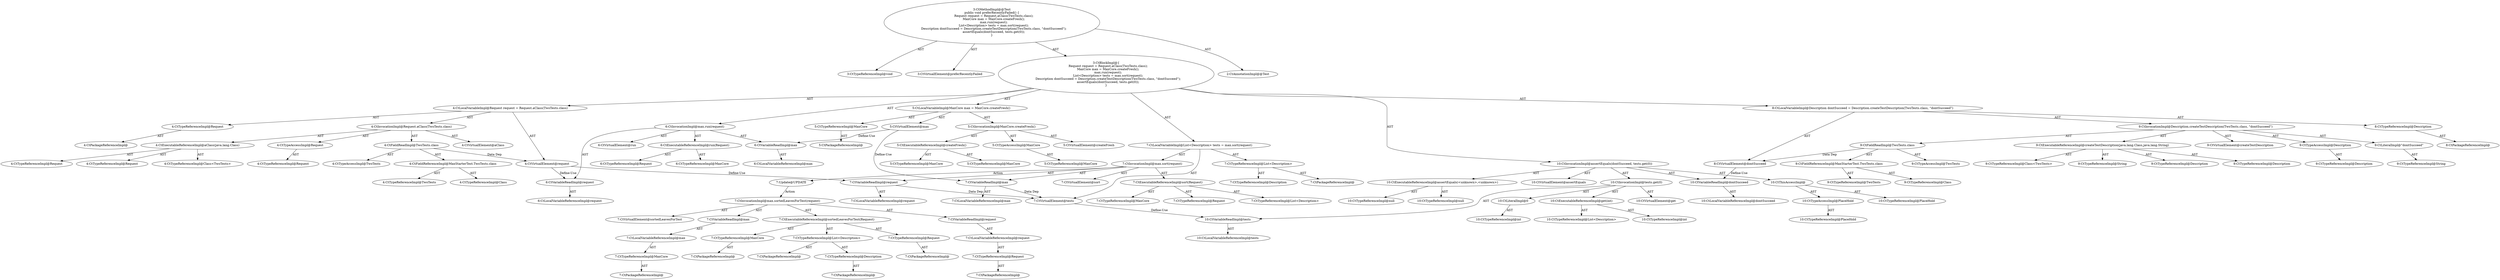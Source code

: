digraph "preferRecentlyFailed#?" {
0 [label="3:CtTypeReferenceImpl@void" shape=ellipse]
1 [label="3:CtVirtualElement@preferRecentlyFailed" shape=ellipse]
2 [label="4:CtTypeReferenceImpl@Request" shape=ellipse]
3 [label="4:CtPackageReferenceImpl@" shape=ellipse]
4 [label="4:CtExecutableReferenceImpl@aClass(java.lang.Class)" shape=ellipse]
5 [label="4:CtTypeReferenceImpl@Request" shape=ellipse]
6 [label="4:CtTypeReferenceImpl@Request" shape=ellipse]
7 [label="4:CtTypeReferenceImpl@Class<TwoTests>" shape=ellipse]
8 [label="4:CtVirtualElement@aClass" shape=ellipse]
9 [label="4:CtTypeAccessImpl@Request" shape=ellipse]
10 [label="4:CtTypeReferenceImpl@Request" shape=ellipse]
11 [label="4:CtFieldReferenceImpl@MaxStarterTest.TwoTests.class" shape=ellipse]
12 [label="4:CtTypeReferenceImpl@TwoTests" shape=ellipse]
13 [label="4:CtTypeReferenceImpl@Class" shape=ellipse]
14 [label="4:CtFieldReadImpl@TwoTests.class" shape=ellipse]
15 [label="4:CtTypeAccessImpl@TwoTests" shape=ellipse]
16 [label="4:CtInvocationImpl@Request.aClass(TwoTests.class)" shape=ellipse]
17 [label="4:CtVirtualElement@request" shape=ellipse]
18 [label="4:CtLocalVariableImpl@Request request = Request.aClass(TwoTests.class)" shape=ellipse]
19 [label="5:CtTypeReferenceImpl@MaxCore" shape=ellipse]
20 [label="5:CtPackageReferenceImpl@" shape=ellipse]
21 [label="5:CtExecutableReferenceImpl@createFresh()" shape=ellipse]
22 [label="5:CtTypeReferenceImpl@MaxCore" shape=ellipse]
23 [label="5:CtTypeReferenceImpl@MaxCore" shape=ellipse]
24 [label="5:CtVirtualElement@createFresh" shape=ellipse]
25 [label="5:CtTypeAccessImpl@MaxCore" shape=ellipse]
26 [label="5:CtTypeReferenceImpl@MaxCore" shape=ellipse]
27 [label="5:CtInvocationImpl@MaxCore.createFresh()" shape=ellipse]
28 [label="5:CtVirtualElement@max" shape=ellipse]
29 [label="5:CtLocalVariableImpl@MaxCore max = MaxCore.createFresh()" shape=ellipse]
30 [label="6:CtExecutableReferenceImpl@run(Request)" shape=ellipse]
31 [label="6:CtTypeReferenceImpl@MaxCore" shape=ellipse]
32 [label="6:CtTypeReferenceImpl@Request" shape=ellipse]
33 [label="6:CtVirtualElement@run" shape=ellipse]
34 [label="6:CtVariableReadImpl@max" shape=ellipse]
35 [label="6:CtLocalVariableReferenceImpl@max" shape=ellipse]
36 [label="6:CtVariableReadImpl@request" shape=ellipse]
37 [label="6:CtLocalVariableReferenceImpl@request" shape=ellipse]
38 [label="6:CtInvocationImpl@max.run(request)" shape=ellipse]
39 [label="7:CtTypeReferenceImpl@List<Description>" shape=ellipse]
40 [label="7:CtPackageReferenceImpl@" shape=ellipse]
41 [label="7:CtTypeReferenceImpl@Description" shape=ellipse]
42 [label="7:CtExecutableReferenceImpl@sort(Request)" shape=ellipse]
43 [label="7:CtTypeReferenceImpl@MaxCore" shape=ellipse]
44 [label="7:CtTypeReferenceImpl@List<Description>" shape=ellipse]
45 [label="7:CtTypeReferenceImpl@Request" shape=ellipse]
46 [label="7:CtVirtualElement@sort" shape=ellipse]
47 [label="7:CtVariableReadImpl@max" shape=ellipse]
48 [label="7:CtLocalVariableReferenceImpl@max" shape=ellipse]
49 [label="7:CtVariableReadImpl@request" shape=ellipse]
50 [label="7:CtLocalVariableReferenceImpl@request" shape=ellipse]
51 [label="7:CtInvocationImpl@max.sort(request)" shape=ellipse]
52 [label="7:CtVirtualElement@tests" shape=ellipse]
53 [label="7:CtLocalVariableImpl@List<Description> tests = max.sort(request)" shape=ellipse]
54 [label="8:CtTypeReferenceImpl@Description" shape=ellipse]
55 [label="8:CtPackageReferenceImpl@" shape=ellipse]
56 [label="9:CtExecutableReferenceImpl@createTestDescription(java.lang.Class,java.lang.String)" shape=ellipse]
57 [label="9:CtTypeReferenceImpl@Description" shape=ellipse]
58 [label="9:CtTypeReferenceImpl@Description" shape=ellipse]
59 [label="9:CtTypeReferenceImpl@Class<TwoTests>" shape=ellipse]
60 [label="9:CtTypeReferenceImpl@String" shape=ellipse]
61 [label="9:CtVirtualElement@createTestDescription" shape=ellipse]
62 [label="9:CtTypeAccessImpl@Description" shape=ellipse]
63 [label="9:CtTypeReferenceImpl@Description" shape=ellipse]
64 [label="9:CtFieldReferenceImpl@MaxStarterTest.TwoTests.class" shape=ellipse]
65 [label="9:CtTypeReferenceImpl@TwoTests" shape=ellipse]
66 [label="9:CtTypeReferenceImpl@Class" shape=ellipse]
67 [label="9:CtFieldReadImpl@TwoTests.class" shape=ellipse]
68 [label="9:CtTypeAccessImpl@TwoTests" shape=ellipse]
69 [label="9:CtLiteralImpl@\"dontSucceed\"" shape=ellipse]
70 [label="9:CtTypeReferenceImpl@String" shape=ellipse]
71 [label="9:CtInvocationImpl@Description.createTestDescription(TwoTests.class, \"dontSucceed\")" shape=ellipse]
72 [label="8:CtVirtualElement@dontSucceed" shape=ellipse]
73 [label="8:CtLocalVariableImpl@Description dontSucceed = Description.createTestDescription(TwoTests.class, \"dontSucceed\")" shape=ellipse]
74 [label="10:CtExecutableReferenceImpl@assertEquals(<unknown>,<unknown>)" shape=ellipse]
75 [label="10:CtTypeReferenceImpl@null" shape=ellipse]
76 [label="10:CtTypeReferenceImpl@null" shape=ellipse]
77 [label="10:CtVirtualElement@assertEquals" shape=ellipse]
78 [label="10:CtTypeAccessImpl@PlaceHold" shape=ellipse]
79 [label="10:CtTypeReferenceImpl@PlaceHold" shape=ellipse]
80 [label="10:CtThisAccessImpl@" shape=ellipse]
81 [label="10:CtTypeReferenceImpl@PlaceHold" shape=ellipse]
82 [label="10:CtVariableReadImpl@dontSucceed" shape=ellipse]
83 [label="10:CtLocalVariableReferenceImpl@dontSucceed" shape=ellipse]
84 [label="10:CtExecutableReferenceImpl@get(int)" shape=ellipse]
85 [label="10:CtTypeReferenceImpl@List<Description>" shape=ellipse]
86 [label="10:CtTypeReferenceImpl@int" shape=ellipse]
87 [label="10:CtVirtualElement@get" shape=ellipse]
88 [label="10:CtVariableReadImpl@tests" shape=ellipse]
89 [label="10:CtLocalVariableReferenceImpl@tests" shape=ellipse]
90 [label="10:CtLiteralImpl@0" shape=ellipse]
91 [label="10:CtTypeReferenceImpl@int" shape=ellipse]
92 [label="10:CtInvocationImpl@tests.get(0)" shape=ellipse]
93 [label="10:CtInvocationImpl@assertEquals(dontSucceed, tests.get(0))" shape=ellipse]
94 [label="3:CtBlockImpl@\{
    Request request = Request.aClass(TwoTests.class);
    MaxCore max = MaxCore.createFresh();
    max.run(request);
    List<Description> tests = max.sort(request);
    Description dontSucceed = Description.createTestDescription(TwoTests.class, \"dontSucceed\");
    assertEquals(dontSucceed, tests.get(0));
\}" shape=ellipse]
95 [label="3:CtMethodImpl@@Test
public void preferRecentlyFailed() \{
    Request request = Request.aClass(TwoTests.class);
    MaxCore max = MaxCore.createFresh();
    max.run(request);
    List<Description> tests = max.sort(request);
    Description dontSucceed = Description.createTestDescription(TwoTests.class, \"dontSucceed\");
    assertEquals(dontSucceed, tests.get(0));
\}" shape=ellipse]
96 [label="2:CtAnnotationImpl@@Test" shape=ellipse]
97 [label="7:Update@UPDATE" shape=ellipse]
98 [label="7:CtPackageReferenceImpl@" shape=ellipse]
99 [label="7:CtTypeReferenceImpl@MaxCore" shape=ellipse]
100 [label="7:CtLocalVariableReferenceImpl@max" shape=ellipse]
101 [label="7:CtVariableReadImpl@max" shape=ellipse]
102 [label="7:CtPackageReferenceImpl@" shape=ellipse]
103 [label="7:CtTypeReferenceImpl@MaxCore" shape=ellipse]
104 [label="7:CtPackageReferenceImpl@" shape=ellipse]
105 [label="7:CtPackageReferenceImpl@" shape=ellipse]
106 [label="7:CtTypeReferenceImpl@Description" shape=ellipse]
107 [label="7:CtTypeReferenceImpl@List<Description>" shape=ellipse]
108 [label="7:CtPackageReferenceImpl@" shape=ellipse]
109 [label="7:CtTypeReferenceImpl@Request" shape=ellipse]
110 [label="7:CtExecutableReferenceImpl@sortedLeavesForTest(Request)" shape=ellipse]
111 [label="7:CtPackageReferenceImpl@" shape=ellipse]
112 [label="7:CtTypeReferenceImpl@Request" shape=ellipse]
113 [label="7:CtLocalVariableReferenceImpl@request" shape=ellipse]
114 [label="7:CtVariableReadImpl@request" shape=ellipse]
115 [label="7:CtInvocationImpl@max.sortedLeavesForTest(request)" shape=ellipse]
116 [label="7:CtVirtualElement@sortedLeavesForTest" shape=ellipse]
2 -> 3 [label="AST"];
4 -> 5 [label="AST"];
4 -> 6 [label="AST"];
4 -> 7 [label="AST"];
9 -> 10 [label="AST"];
11 -> 12 [label="AST"];
11 -> 13 [label="AST"];
14 -> 15 [label="AST"];
14 -> 11 [label="AST"];
14 -> 17 [label="Data Dep"];
16 -> 8 [label="AST"];
16 -> 9 [label="AST"];
16 -> 4 [label="AST"];
16 -> 14 [label="AST"];
17 -> 36 [label="Define-Use"];
17 -> 49 [label="Define-Use"];
18 -> 17 [label="AST"];
18 -> 2 [label="AST"];
18 -> 16 [label="AST"];
19 -> 20 [label="AST"];
21 -> 22 [label="AST"];
21 -> 23 [label="AST"];
25 -> 26 [label="AST"];
27 -> 24 [label="AST"];
27 -> 25 [label="AST"];
27 -> 21 [label="AST"];
28 -> 34 [label="Define-Use"];
28 -> 47 [label="Define-Use"];
29 -> 28 [label="AST"];
29 -> 19 [label="AST"];
29 -> 27 [label="AST"];
30 -> 31 [label="AST"];
30 -> 32 [label="AST"];
34 -> 35 [label="AST"];
36 -> 37 [label="AST"];
38 -> 33 [label="AST"];
38 -> 34 [label="AST"];
38 -> 30 [label="AST"];
38 -> 36 [label="AST"];
39 -> 40 [label="AST"];
39 -> 41 [label="AST"];
42 -> 43 [label="AST"];
42 -> 44 [label="AST"];
42 -> 45 [label="AST"];
47 -> 48 [label="AST"];
47 -> 52 [label="Data Dep"];
49 -> 50 [label="AST"];
49 -> 52 [label="Data Dep"];
51 -> 46 [label="AST"];
51 -> 47 [label="AST"];
51 -> 42 [label="AST"];
51 -> 49 [label="AST"];
51 -> 97 [label="Action"];
52 -> 88 [label="Define-Use"];
53 -> 52 [label="AST"];
53 -> 39 [label="AST"];
53 -> 51 [label="AST"];
54 -> 55 [label="AST"];
56 -> 57 [label="AST"];
56 -> 58 [label="AST"];
56 -> 59 [label="AST"];
56 -> 60 [label="AST"];
62 -> 63 [label="AST"];
64 -> 65 [label="AST"];
64 -> 66 [label="AST"];
67 -> 68 [label="AST"];
67 -> 64 [label="AST"];
67 -> 72 [label="Data Dep"];
69 -> 70 [label="AST"];
71 -> 61 [label="AST"];
71 -> 62 [label="AST"];
71 -> 56 [label="AST"];
71 -> 67 [label="AST"];
71 -> 69 [label="AST"];
72 -> 82 [label="Define-Use"];
73 -> 72 [label="AST"];
73 -> 54 [label="AST"];
73 -> 71 [label="AST"];
74 -> 75 [label="AST"];
74 -> 76 [label="AST"];
78 -> 79 [label="AST"];
80 -> 81 [label="AST"];
80 -> 78 [label="AST"];
82 -> 83 [label="AST"];
84 -> 85 [label="AST"];
84 -> 86 [label="AST"];
88 -> 89 [label="AST"];
90 -> 91 [label="AST"];
92 -> 87 [label="AST"];
92 -> 88 [label="AST"];
92 -> 84 [label="AST"];
92 -> 90 [label="AST"];
93 -> 77 [label="AST"];
93 -> 80 [label="AST"];
93 -> 74 [label="AST"];
93 -> 82 [label="AST"];
93 -> 92 [label="AST"];
94 -> 18 [label="AST"];
94 -> 29 [label="AST"];
94 -> 38 [label="AST"];
94 -> 53 [label="AST"];
94 -> 73 [label="AST"];
94 -> 93 [label="AST"];
95 -> 1 [label="AST"];
95 -> 96 [label="AST"];
95 -> 0 [label="AST"];
95 -> 94 [label="AST"];
97 -> 115 [label="Action"];
99 -> 98 [label="AST"];
100 -> 99 [label="AST"];
101 -> 100 [label="AST"];
103 -> 102 [label="AST"];
106 -> 105 [label="AST"];
107 -> 104 [label="AST"];
107 -> 106 [label="AST"];
109 -> 108 [label="AST"];
110 -> 103 [label="AST"];
110 -> 107 [label="AST"];
110 -> 109 [label="AST"];
112 -> 111 [label="AST"];
113 -> 112 [label="AST"];
114 -> 113 [label="AST"];
115 -> 116 [label="AST"];
115 -> 101 [label="AST"];
115 -> 110 [label="AST"];
115 -> 114 [label="AST"];
}